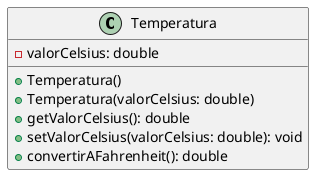 @startuml
class Temperatura {

    - valorCelsius: double

    + Temperatura()
    + Temperatura(valorCelsius: double)
    + getValorCelsius(): double
    + setValorCelsius(valorCelsius: double): void
    + convertirAFahrenheit(): double
}
@enduml
